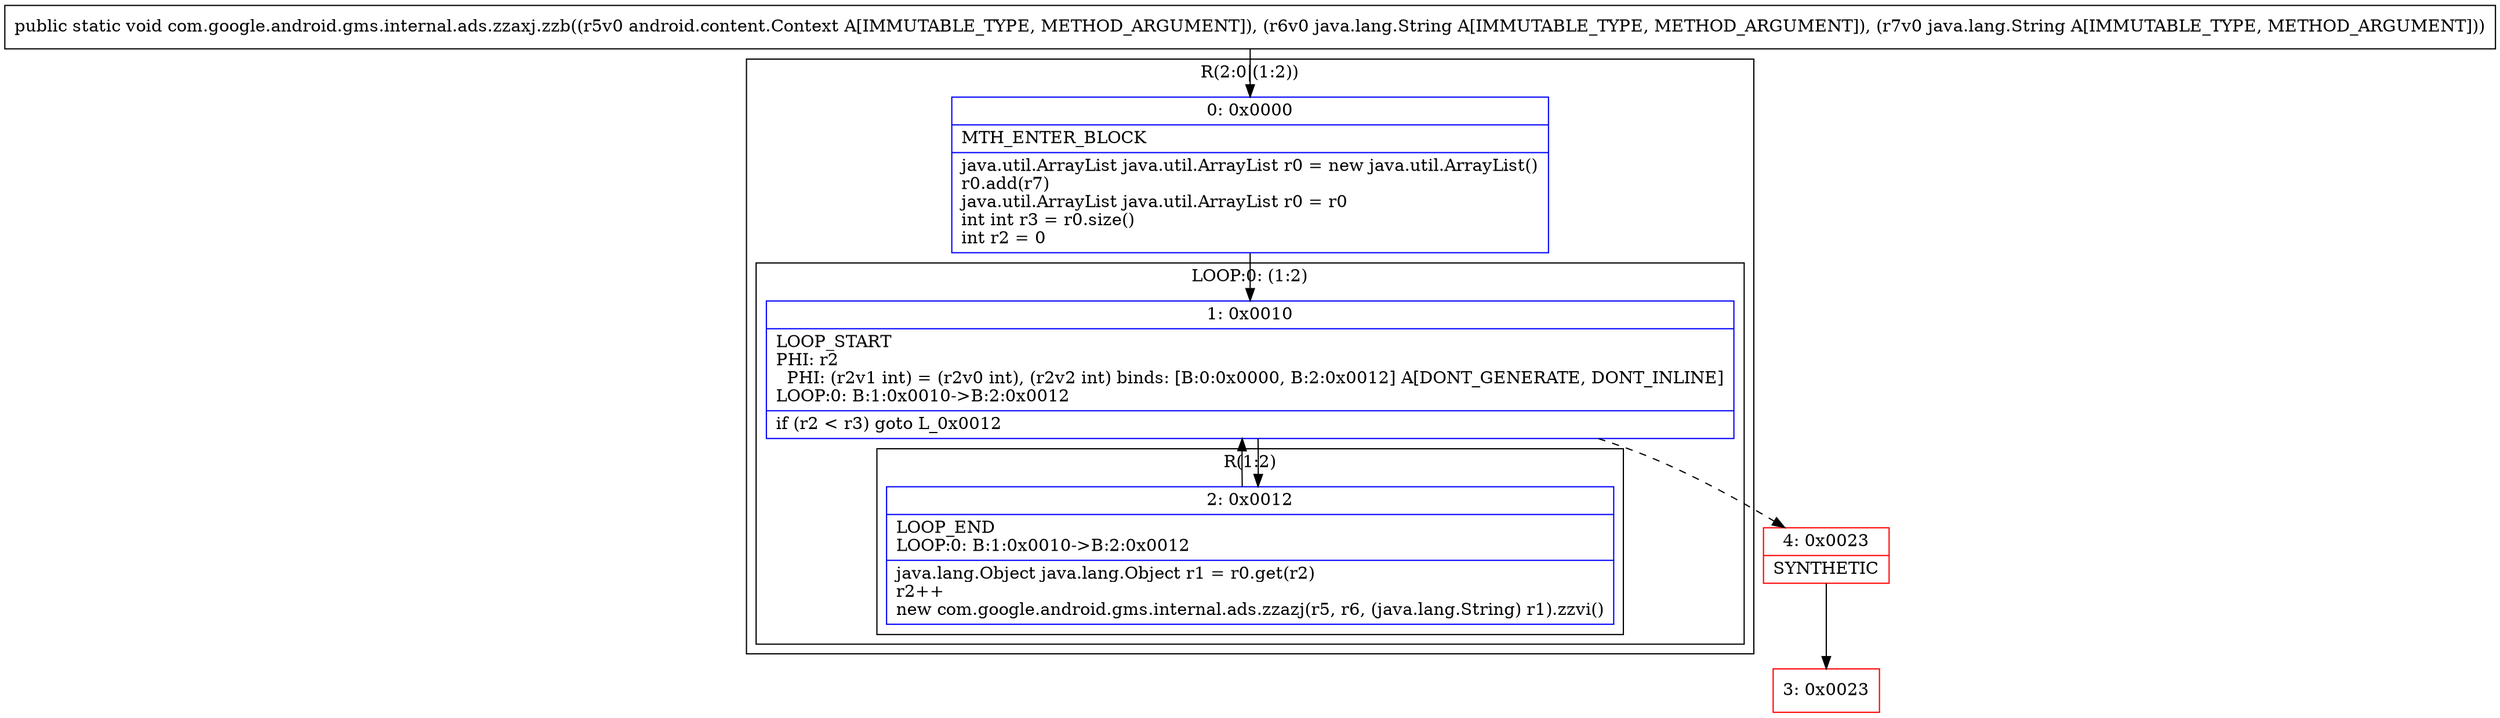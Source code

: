 digraph "CFG forcom.google.android.gms.internal.ads.zzaxj.zzb(Landroid\/content\/Context;Ljava\/lang\/String;Ljava\/lang\/String;)V" {
subgraph cluster_Region_870469654 {
label = "R(2:0|(1:2))";
node [shape=record,color=blue];
Node_0 [shape=record,label="{0\:\ 0x0000|MTH_ENTER_BLOCK\l|java.util.ArrayList java.util.ArrayList r0 = new java.util.ArrayList()\lr0.add(r7)\ljava.util.ArrayList java.util.ArrayList r0 = r0\lint int r3 = r0.size()\lint r2 = 0\l}"];
subgraph cluster_LoopRegion_541504845 {
label = "LOOP:0: (1:2)";
node [shape=record,color=blue];
Node_1 [shape=record,label="{1\:\ 0x0010|LOOP_START\lPHI: r2 \l  PHI: (r2v1 int) = (r2v0 int), (r2v2 int) binds: [B:0:0x0000, B:2:0x0012] A[DONT_GENERATE, DONT_INLINE]\lLOOP:0: B:1:0x0010\-\>B:2:0x0012\l|if (r2 \< r3) goto L_0x0012\l}"];
subgraph cluster_Region_443779035 {
label = "R(1:2)";
node [shape=record,color=blue];
Node_2 [shape=record,label="{2\:\ 0x0012|LOOP_END\lLOOP:0: B:1:0x0010\-\>B:2:0x0012\l|java.lang.Object java.lang.Object r1 = r0.get(r2)\lr2++\lnew com.google.android.gms.internal.ads.zzazj(r5, r6, (java.lang.String) r1).zzvi()\l}"];
}
}
}
Node_3 [shape=record,color=red,label="{3\:\ 0x0023}"];
Node_4 [shape=record,color=red,label="{4\:\ 0x0023|SYNTHETIC\l}"];
MethodNode[shape=record,label="{public static void com.google.android.gms.internal.ads.zzaxj.zzb((r5v0 android.content.Context A[IMMUTABLE_TYPE, METHOD_ARGUMENT]), (r6v0 java.lang.String A[IMMUTABLE_TYPE, METHOD_ARGUMENT]), (r7v0 java.lang.String A[IMMUTABLE_TYPE, METHOD_ARGUMENT])) }"];
MethodNode -> Node_0;
Node_0 -> Node_1;
Node_1 -> Node_2;
Node_1 -> Node_4[style=dashed];
Node_2 -> Node_1;
Node_4 -> Node_3;
}

